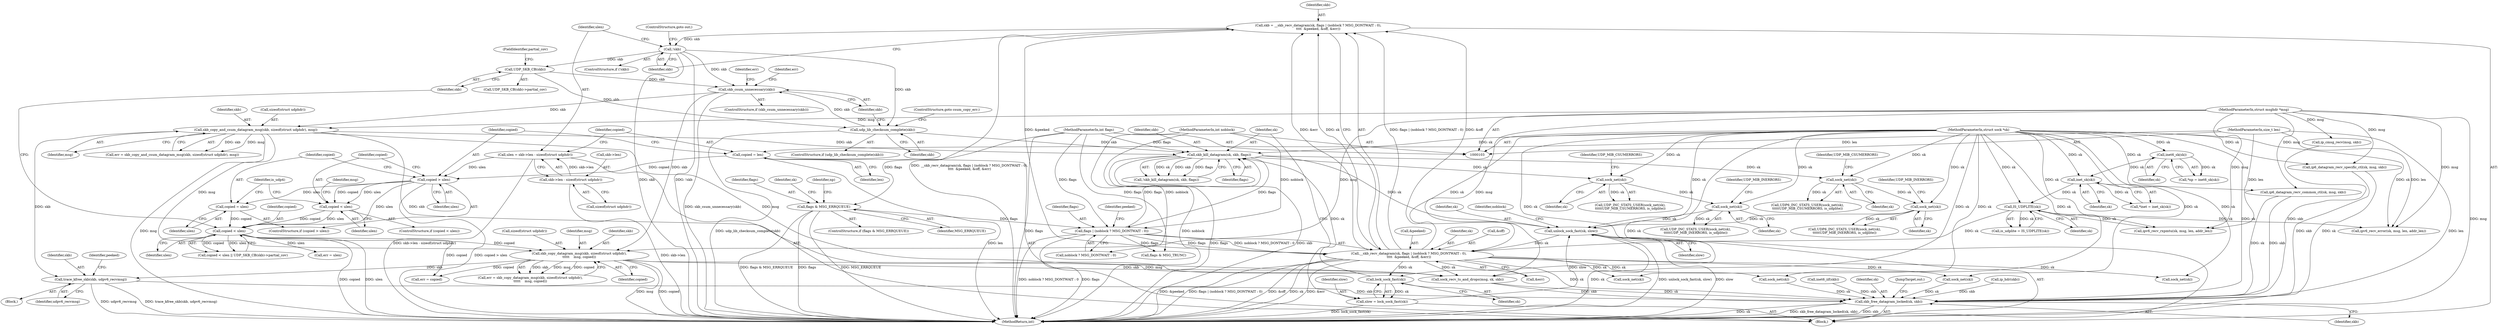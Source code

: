 digraph "0_linux_beb39db59d14990e401e235faf66a6b9b31240b0_0@API" {
"1000266" [label="(Call,trace_kfree_skb(skb, udpv6_recvmsg))"];
"1000251" [label="(Call,skb_copy_and_csum_datagram_msg(skb, sizeof(struct udphdr), msg))"];
"1000237" [label="(Call,skb_csum_unnecessary(skb))"];
"1000183" [label="(Call,!skb)"];
"1000166" [label="(Call,skb = __skb_recv_datagram(sk, flags | (noblock ? MSG_DONTWAIT : 0),\n\t\t\t\t  &peeked, &off, &err))"];
"1000168" [label="(Call,__skb_recv_datagram(sk, flags | (noblock ? MSG_DONTWAIT : 0),\n\t\t\t\t  &peeked, &off, &err))"];
"1000466" [label="(Call,unlock_sock_fast(sk, slow))"];
"1000436" [label="(Call,skb_kill_datagram(sk, skb, flags))"];
"1000432" [label="(Call,lock_sock_fast(sk))"];
"1000104" [label="(MethodParameterIn,struct sock *sk)"];
"1000233" [label="(Call,udp_lib_checksum_complete(skb))"];
"1000228" [label="(Call,UDP_SKB_CB(skb))"];
"1000170" [label="(Call,flags | (noblock ? MSG_DONTWAIT : 0))"];
"1000138" [label="(Call,flags & MSG_ERRQUEUE)"];
"1000108" [label="(MethodParameterIn,int flags)"];
"1000107" [label="(MethodParameterIn,int noblock)"];
"1000462" [label="(Call,sock_net(sk))"];
"1000457" [label="(Call,sock_net(sk))"];
"1000450" [label="(Call,sock_net(sk))"];
"1000445" [label="(Call,sock_net(sk))"];
"1000430" [label="(Call,slow = lock_sock_fast(sk))"];
"1000133" [label="(Call,IS_UDPLITE(sk))"];
"1000119" [label="(Call,inet_sk(sk))"];
"1000114" [label="(Call,inet6_sk(sk))"];
"1000105" [label="(MethodParameterIn,struct msghdr *msg)"];
"1000241" [label="(Call,skb_copy_datagram_msg(skb, sizeof(struct udphdr),\n\t\t\t\t\t    msg, copied))"];
"1000224" [label="(Call,copied < ulen)"];
"1000206" [label="(Call,copied < ulen)"];
"1000198" [label="(Call,copied > ulen)"];
"1000194" [label="(Call,copied = len)"];
"1000106" [label="(MethodParameterIn,size_t len)"];
"1000186" [label="(Call,ulen = skb->len - sizeof(struct udphdr))"];
"1000188" [label="(Call,skb->len - sizeof(struct udphdr))"];
"1000201" [label="(Call,copied = ulen)"];
"1000423" [label="(Call,skb_free_datagram_locked(sk, skb))"];
"1000170" [label="(Call,flags | (noblock ? MSG_DONTWAIT : 0))"];
"1000180" [label="(Call,&err)"];
"1000397" [label="(Call,ip_cmsg_recv(msg, skb))"];
"1000444" [label="(Call,UDP_INC_STATS_USER(sock_net(sk),\n\t\t\t\t\tUDP_MIB_CSUMERRORS, is_udplite))"];
"1000436" [label="(Call,skb_kill_datagram(sk, skb, flags))"];
"1000194" [label="(Call,copied = len)"];
"1000255" [label="(Identifier,msg)"];
"1000198" [label="(Call,copied > ulen)"];
"1000176" [label="(Call,&peeked)"];
"1000150" [label="(Identifier,np)"];
"1000228" [label="(Call,UDP_SKB_CB(skb))"];
"1000419" [label="(Call,err = ulen)"];
"1000265" [label="(Block,)"];
"1000119" [label="(Call,inet_sk(sk))"];
"1000299" [label="(Call,sock_net(sk))"];
"1000445" [label="(Call,sock_net(sk))"];
"1000237" [label="(Call,skb_csum_unnecessary(skb))"];
"1000451" [label="(Identifier,sk)"];
"1000206" [label="(Call,copied < ulen)"];
"1000424" [label="(Identifier,sk)"];
"1000266" [label="(Call,trace_kfree_skb(skb, udpv6_recvmsg))"];
"1000133" [label="(Call,IS_UDPLITE(sk))"];
"1000139" [label="(Identifier,flags)"];
"1000137" [label="(ControlStructure,if (flags & MSG_ERRQUEUE))"];
"1000238" [label="(Identifier,skb)"];
"1000227" [label="(Call,UDP_SKB_CB(skb)->partial_cov)"];
"1000426" [label="(JumpTarget,out:)"];
"1000239" [label="(Call,err = skb_copy_datagram_msg(skb, sizeof(struct udphdr),\n\t\t\t\t\t    msg, copied))"];
"1000461" [label="(Call,UDP6_INC_STATS_USER(sock_net(sk),\n\t\t\t\t\tUDP_MIB_INERRORS, is_udplite))"];
"1000183" [label="(Call,!skb)"];
"1000251" [label="(Call,skb_copy_and_csum_datagram_msg(skb, sizeof(struct udphdr), msg))"];
"1000202" [label="(Identifier,copied)"];
"1000463" [label="(Identifier,sk)"];
"1000431" [label="(Identifier,slow)"];
"1000430" [label="(Call,slow = lock_sock_fast(sk))"];
"1000177" [label="(Identifier,peeked)"];
"1000224" [label="(Call,copied < ulen)"];
"1000267" [label="(Identifier,skb)"];
"1000435" [label="(Call,!skb_kill_datagram(sk, skb, flags))"];
"1000456" [label="(Call,UDP6_INC_STATS_USER(sock_net(sk),\n\t\t\t\t\tUDP_MIB_CSUMERRORS, is_udplite))"];
"1000207" [label="(Identifier,copied)"];
"1000167" [label="(Identifier,skb)"];
"1000188" [label="(Call,skb->len - sizeof(struct udphdr))"];
"1000423" [label="(Call,skb_free_datagram_locked(sk, skb))"];
"1000199" [label="(Identifier,copied)"];
"1000192" [label="(Call,sizeof(struct udphdr))"];
"1000459" [label="(Identifier,UDP_MIB_CSUMERRORS)"];
"1000226" [label="(Identifier,ulen)"];
"1000467" [label="(Identifier,sk)"];
"1000185" [label="(ControlStructure,goto out;)"];
"1000408" [label="(Call,ip6_datagram_recv_specific_ctl(sk, msg, skb))"];
"1000120" [label="(Identifier,sk)"];
"1000242" [label="(Identifier,skb)"];
"1000416" [label="(Call,flags & MSG_TRUNC)"];
"1000425" [label="(Identifier,skb)"];
"1000208" [label="(Identifier,ulen)"];
"1000171" [label="(Identifier,flags)"];
"1000230" [label="(FieldIdentifier,partial_cov)"];
"1000243" [label="(Call,sizeof(struct udphdr))"];
"1000215" [label="(Identifier,is_udp4)"];
"1000305" [label="(Call,sock_net(sk))"];
"1000166" [label="(Call,skb = __skb_recv_datagram(sk, flags | (noblock ? MSG_DONTWAIT : 0),\n\t\t\t\t  &peeked, &off, &err))"];
"1000249" [label="(Call,err = skb_copy_and_csum_datagram_msg(skb, sizeof(struct udphdr), msg))"];
"1000246" [label="(Identifier,copied)"];
"1000196" [label="(Identifier,len)"];
"1000225" [label="(Identifier,copied)"];
"1000439" [label="(Identifier,flags)"];
"1000160" [label="(Call,ipv6_recv_rxpmtu(sk, msg, len, addr_len))"];
"1000253" [label="(Call,sizeof(struct udphdr))"];
"1000195" [label="(Identifier,copied)"];
"1000234" [label="(Identifier,skb)"];
"1000182" [label="(ControlStructure,if (!skb))"];
"1000223" [label="(Call,copied < ulen || UDP_SKB_CB(skb)->partial_cov)"];
"1000468" [label="(Identifier,slow)"];
"1000412" [label="(Call,err = copied)"];
"1000250" [label="(Identifier,err)"];
"1000433" [label="(Identifier,sk)"];
"1000189" [label="(Call,skb->len)"];
"1000241" [label="(Call,skb_copy_datagram_msg(skb, sizeof(struct udphdr),\n\t\t\t\t\t    msg, copied))"];
"1000205" [label="(ControlStructure,if (copied < ulen))"];
"1000240" [label="(Identifier,err)"];
"1000281" [label="(Call,sock_net(sk))"];
"1000110" [label="(Block,)"];
"1000187" [label="(Identifier,ulen)"];
"1000437" [label="(Identifier,sk)"];
"1000309" [label="(Call,sock_recv_ts_and_drops(msg, sk, skb))"];
"1000184" [label="(Identifier,skb)"];
"1000211" [label="(Identifier,msg)"];
"1000142" [label="(Call,ipv6_recv_error(sk, msg, len, addr_len))"];
"1000117" [label="(Call,*inet = inet_sk(sk))"];
"1000169" [label="(Identifier,sk)"];
"1000233" [label="(Call,udp_lib_checksum_complete(skb))"];
"1000341" [label="(Call,ip_hdr(skb))"];
"1000450" [label="(Call,sock_net(sk))"];
"1000115" [label="(Identifier,sk)"];
"1000143" [label="(Identifier,sk)"];
"1000458" [label="(Identifier,sk)"];
"1000268" [label="(Identifier,udpv6_recvmsg)"];
"1000235" [label="(ControlStructure,goto csum_copy_err;)"];
"1000186" [label="(Call,ulen = skb->len - sizeof(struct udphdr))"];
"1000107" [label="(MethodParameterIn,int noblock)"];
"1000105" [label="(MethodParameterIn,struct msghdr *msg)"];
"1000232" [label="(ControlStructure,if (udp_lib_checksum_complete(skb)))"];
"1000438" [label="(Identifier,skb)"];
"1000197" [label="(ControlStructure,if (copied > ulen))"];
"1000138" [label="(Call,flags & MSG_ERRQUEUE)"];
"1000104" [label="(MethodParameterIn,struct sock *sk)"];
"1000229" [label="(Identifier,skb)"];
"1000203" [label="(Identifier,ulen)"];
"1000201" [label="(Call,copied = ulen)"];
"1000446" [label="(Identifier,sk)"];
"1000245" [label="(Identifier,msg)"];
"1000236" [label="(ControlStructure,if (skb_csum_unnecessary(skb)))"];
"1000372" [label="(Call,inet6_iif(skb))"];
"1000462" [label="(Call,sock_net(sk))"];
"1000271" [label="(Identifier,peeked)"];
"1000114" [label="(Call,inet6_sk(sk))"];
"1000112" [label="(Call,*np = inet6_sk(sk))"];
"1000287" [label="(Call,sock_net(sk))"];
"1000200" [label="(Identifier,ulen)"];
"1000106" [label="(MethodParameterIn,size_t len)"];
"1000457" [label="(Call,sock_net(sk))"];
"1000464" [label="(Identifier,UDP_MIB_INERRORS)"];
"1000470" [label="(Identifier,noblock)"];
"1000466" [label="(Call,unlock_sock_fast(sk, slow))"];
"1000178" [label="(Call,&off)"];
"1000252" [label="(Identifier,skb)"];
"1000386" [label="(Call,ip6_datagram_recv_common_ctl(sk, msg, skb))"];
"1000452" [label="(Identifier,UDP_MIB_INERRORS)"];
"1000447" [label="(Identifier,UDP_MIB_CSUMERRORS)"];
"1000108" [label="(MethodParameterIn,int flags)"];
"1000140" [label="(Identifier,MSG_ERRQUEUE)"];
"1000480" [label="(MethodReturn,int)"];
"1000134" [label="(Identifier,sk)"];
"1000432" [label="(Call,lock_sock_fast(sk))"];
"1000168" [label="(Call,__skb_recv_datagram(sk, flags | (noblock ? MSG_DONTWAIT : 0),\n\t\t\t\t  &peeked, &off, &err))"];
"1000172" [label="(Call,noblock ? MSG_DONTWAIT : 0)"];
"1000449" [label="(Call,UDP_INC_STATS_USER(sock_net(sk),\n\t\t\t\t\tUDP_MIB_INERRORS, is_udplite))"];
"1000131" [label="(Call,is_udplite = IS_UDPLITE(sk))"];
"1000266" -> "1000265"  [label="AST: "];
"1000266" -> "1000268"  [label="CFG: "];
"1000267" -> "1000266"  [label="AST: "];
"1000268" -> "1000266"  [label="AST: "];
"1000271" -> "1000266"  [label="CFG: "];
"1000266" -> "1000480"  [label="DDG: udpv6_recvmsg"];
"1000266" -> "1000480"  [label="DDG: trace_kfree_skb(skb, udpv6_recvmsg)"];
"1000251" -> "1000266"  [label="DDG: skb"];
"1000241" -> "1000266"  [label="DDG: skb"];
"1000266" -> "1000423"  [label="DDG: skb"];
"1000251" -> "1000249"  [label="AST: "];
"1000251" -> "1000255"  [label="CFG: "];
"1000252" -> "1000251"  [label="AST: "];
"1000253" -> "1000251"  [label="AST: "];
"1000255" -> "1000251"  [label="AST: "];
"1000249" -> "1000251"  [label="CFG: "];
"1000251" -> "1000480"  [label="DDG: msg"];
"1000251" -> "1000241"  [label="DDG: msg"];
"1000251" -> "1000249"  [label="DDG: skb"];
"1000251" -> "1000249"  [label="DDG: msg"];
"1000237" -> "1000251"  [label="DDG: skb"];
"1000105" -> "1000251"  [label="DDG: msg"];
"1000251" -> "1000309"  [label="DDG: msg"];
"1000251" -> "1000309"  [label="DDG: skb"];
"1000251" -> "1000436"  [label="DDG: skb"];
"1000237" -> "1000236"  [label="AST: "];
"1000237" -> "1000238"  [label="CFG: "];
"1000238" -> "1000237"  [label="AST: "];
"1000240" -> "1000237"  [label="CFG: "];
"1000250" -> "1000237"  [label="CFG: "];
"1000237" -> "1000480"  [label="DDG: skb_csum_unnecessary(skb)"];
"1000183" -> "1000237"  [label="DDG: skb"];
"1000228" -> "1000237"  [label="DDG: skb"];
"1000233" -> "1000237"  [label="DDG: skb"];
"1000237" -> "1000241"  [label="DDG: skb"];
"1000183" -> "1000182"  [label="AST: "];
"1000183" -> "1000184"  [label="CFG: "];
"1000184" -> "1000183"  [label="AST: "];
"1000185" -> "1000183"  [label="CFG: "];
"1000187" -> "1000183"  [label="CFG: "];
"1000183" -> "1000480"  [label="DDG: skb"];
"1000183" -> "1000480"  [label="DDG: !skb"];
"1000166" -> "1000183"  [label="DDG: skb"];
"1000183" -> "1000228"  [label="DDG: skb"];
"1000183" -> "1000233"  [label="DDG: skb"];
"1000166" -> "1000110"  [label="AST: "];
"1000166" -> "1000168"  [label="CFG: "];
"1000167" -> "1000166"  [label="AST: "];
"1000168" -> "1000166"  [label="AST: "];
"1000184" -> "1000166"  [label="CFG: "];
"1000166" -> "1000480"  [label="DDG: __skb_recv_datagram(sk, flags | (noblock ? MSG_DONTWAIT : 0),\n\t\t\t\t  &peeked, &off, &err)"];
"1000168" -> "1000166"  [label="DDG: &off"];
"1000168" -> "1000166"  [label="DDG: flags | (noblock ? MSG_DONTWAIT : 0)"];
"1000168" -> "1000166"  [label="DDG: sk"];
"1000168" -> "1000166"  [label="DDG: &peeked"];
"1000168" -> "1000166"  [label="DDG: &err"];
"1000168" -> "1000180"  [label="CFG: "];
"1000169" -> "1000168"  [label="AST: "];
"1000170" -> "1000168"  [label="AST: "];
"1000176" -> "1000168"  [label="AST: "];
"1000178" -> "1000168"  [label="AST: "];
"1000180" -> "1000168"  [label="AST: "];
"1000168" -> "1000480"  [label="DDG: &off"];
"1000168" -> "1000480"  [label="DDG: sk"];
"1000168" -> "1000480"  [label="DDG: &err"];
"1000168" -> "1000480"  [label="DDG: &peeked"];
"1000168" -> "1000480"  [label="DDG: flags | (noblock ? MSG_DONTWAIT : 0)"];
"1000466" -> "1000168"  [label="DDG: sk"];
"1000133" -> "1000168"  [label="DDG: sk"];
"1000104" -> "1000168"  [label="DDG: sk"];
"1000170" -> "1000168"  [label="DDG: flags"];
"1000170" -> "1000168"  [label="DDG: noblock ? MSG_DONTWAIT : 0"];
"1000168" -> "1000281"  [label="DDG: sk"];
"1000168" -> "1000287"  [label="DDG: sk"];
"1000168" -> "1000299"  [label="DDG: sk"];
"1000168" -> "1000305"  [label="DDG: sk"];
"1000168" -> "1000309"  [label="DDG: sk"];
"1000168" -> "1000423"  [label="DDG: sk"];
"1000168" -> "1000432"  [label="DDG: sk"];
"1000466" -> "1000110"  [label="AST: "];
"1000466" -> "1000468"  [label="CFG: "];
"1000467" -> "1000466"  [label="AST: "];
"1000468" -> "1000466"  [label="AST: "];
"1000470" -> "1000466"  [label="CFG: "];
"1000466" -> "1000480"  [label="DDG: slow"];
"1000466" -> "1000480"  [label="DDG: sk"];
"1000466" -> "1000480"  [label="DDG: unlock_sock_fast(sk, slow)"];
"1000436" -> "1000466"  [label="DDG: sk"];
"1000462" -> "1000466"  [label="DDG: sk"];
"1000450" -> "1000466"  [label="DDG: sk"];
"1000104" -> "1000466"  [label="DDG: sk"];
"1000430" -> "1000466"  [label="DDG: slow"];
"1000436" -> "1000435"  [label="AST: "];
"1000436" -> "1000439"  [label="CFG: "];
"1000437" -> "1000436"  [label="AST: "];
"1000438" -> "1000436"  [label="AST: "];
"1000439" -> "1000436"  [label="AST: "];
"1000435" -> "1000436"  [label="CFG: "];
"1000436" -> "1000480"  [label="DDG: skb"];
"1000436" -> "1000480"  [label="DDG: flags"];
"1000436" -> "1000170"  [label="DDG: flags"];
"1000436" -> "1000435"  [label="DDG: sk"];
"1000436" -> "1000435"  [label="DDG: skb"];
"1000436" -> "1000435"  [label="DDG: flags"];
"1000432" -> "1000436"  [label="DDG: sk"];
"1000104" -> "1000436"  [label="DDG: sk"];
"1000233" -> "1000436"  [label="DDG: skb"];
"1000170" -> "1000436"  [label="DDG: flags"];
"1000108" -> "1000436"  [label="DDG: flags"];
"1000436" -> "1000445"  [label="DDG: sk"];
"1000436" -> "1000457"  [label="DDG: sk"];
"1000432" -> "1000430"  [label="AST: "];
"1000432" -> "1000433"  [label="CFG: "];
"1000433" -> "1000432"  [label="AST: "];
"1000430" -> "1000432"  [label="CFG: "];
"1000432" -> "1000430"  [label="DDG: sk"];
"1000104" -> "1000432"  [label="DDG: sk"];
"1000104" -> "1000103"  [label="AST: "];
"1000104" -> "1000480"  [label="DDG: sk"];
"1000104" -> "1000114"  [label="DDG: sk"];
"1000104" -> "1000119"  [label="DDG: sk"];
"1000104" -> "1000133"  [label="DDG: sk"];
"1000104" -> "1000142"  [label="DDG: sk"];
"1000104" -> "1000160"  [label="DDG: sk"];
"1000104" -> "1000281"  [label="DDG: sk"];
"1000104" -> "1000287"  [label="DDG: sk"];
"1000104" -> "1000299"  [label="DDG: sk"];
"1000104" -> "1000305"  [label="DDG: sk"];
"1000104" -> "1000309"  [label="DDG: sk"];
"1000104" -> "1000386"  [label="DDG: sk"];
"1000104" -> "1000408"  [label="DDG: sk"];
"1000104" -> "1000423"  [label="DDG: sk"];
"1000104" -> "1000445"  [label="DDG: sk"];
"1000104" -> "1000450"  [label="DDG: sk"];
"1000104" -> "1000457"  [label="DDG: sk"];
"1000104" -> "1000462"  [label="DDG: sk"];
"1000233" -> "1000232"  [label="AST: "];
"1000233" -> "1000234"  [label="CFG: "];
"1000234" -> "1000233"  [label="AST: "];
"1000235" -> "1000233"  [label="CFG: "];
"1000238" -> "1000233"  [label="CFG: "];
"1000233" -> "1000480"  [label="DDG: udp_lib_checksum_complete(skb)"];
"1000228" -> "1000233"  [label="DDG: skb"];
"1000228" -> "1000227"  [label="AST: "];
"1000228" -> "1000229"  [label="CFG: "];
"1000229" -> "1000228"  [label="AST: "];
"1000230" -> "1000228"  [label="CFG: "];
"1000170" -> "1000172"  [label="CFG: "];
"1000171" -> "1000170"  [label="AST: "];
"1000172" -> "1000170"  [label="AST: "];
"1000177" -> "1000170"  [label="CFG: "];
"1000170" -> "1000480"  [label="DDG: noblock ? MSG_DONTWAIT : 0"];
"1000170" -> "1000480"  [label="DDG: flags"];
"1000138" -> "1000170"  [label="DDG: flags"];
"1000108" -> "1000170"  [label="DDG: flags"];
"1000107" -> "1000170"  [label="DDG: noblock"];
"1000170" -> "1000416"  [label="DDG: flags"];
"1000138" -> "1000137"  [label="AST: "];
"1000138" -> "1000140"  [label="CFG: "];
"1000139" -> "1000138"  [label="AST: "];
"1000140" -> "1000138"  [label="AST: "];
"1000143" -> "1000138"  [label="CFG: "];
"1000150" -> "1000138"  [label="CFG: "];
"1000138" -> "1000480"  [label="DDG: flags"];
"1000138" -> "1000480"  [label="DDG: MSG_ERRQUEUE"];
"1000138" -> "1000480"  [label="DDG: flags & MSG_ERRQUEUE"];
"1000108" -> "1000138"  [label="DDG: flags"];
"1000108" -> "1000103"  [label="AST: "];
"1000108" -> "1000480"  [label="DDG: flags"];
"1000108" -> "1000416"  [label="DDG: flags"];
"1000107" -> "1000103"  [label="AST: "];
"1000107" -> "1000480"  [label="DDG: noblock"];
"1000107" -> "1000172"  [label="DDG: noblock"];
"1000462" -> "1000461"  [label="AST: "];
"1000462" -> "1000463"  [label="CFG: "];
"1000463" -> "1000462"  [label="AST: "];
"1000464" -> "1000462"  [label="CFG: "];
"1000462" -> "1000461"  [label="DDG: sk"];
"1000457" -> "1000462"  [label="DDG: sk"];
"1000457" -> "1000456"  [label="AST: "];
"1000457" -> "1000458"  [label="CFG: "];
"1000458" -> "1000457"  [label="AST: "];
"1000459" -> "1000457"  [label="CFG: "];
"1000457" -> "1000456"  [label="DDG: sk"];
"1000450" -> "1000449"  [label="AST: "];
"1000450" -> "1000451"  [label="CFG: "];
"1000451" -> "1000450"  [label="AST: "];
"1000452" -> "1000450"  [label="CFG: "];
"1000450" -> "1000449"  [label="DDG: sk"];
"1000445" -> "1000450"  [label="DDG: sk"];
"1000445" -> "1000444"  [label="AST: "];
"1000445" -> "1000446"  [label="CFG: "];
"1000446" -> "1000445"  [label="AST: "];
"1000447" -> "1000445"  [label="CFG: "];
"1000445" -> "1000444"  [label="DDG: sk"];
"1000430" -> "1000110"  [label="AST: "];
"1000431" -> "1000430"  [label="AST: "];
"1000437" -> "1000430"  [label="CFG: "];
"1000430" -> "1000480"  [label="DDG: lock_sock_fast(sk)"];
"1000133" -> "1000131"  [label="AST: "];
"1000133" -> "1000134"  [label="CFG: "];
"1000134" -> "1000133"  [label="AST: "];
"1000131" -> "1000133"  [label="CFG: "];
"1000133" -> "1000131"  [label="DDG: sk"];
"1000119" -> "1000133"  [label="DDG: sk"];
"1000133" -> "1000142"  [label="DDG: sk"];
"1000133" -> "1000160"  [label="DDG: sk"];
"1000119" -> "1000117"  [label="AST: "];
"1000119" -> "1000120"  [label="CFG: "];
"1000120" -> "1000119"  [label="AST: "];
"1000117" -> "1000119"  [label="CFG: "];
"1000119" -> "1000117"  [label="DDG: sk"];
"1000114" -> "1000119"  [label="DDG: sk"];
"1000114" -> "1000112"  [label="AST: "];
"1000114" -> "1000115"  [label="CFG: "];
"1000115" -> "1000114"  [label="AST: "];
"1000112" -> "1000114"  [label="CFG: "];
"1000114" -> "1000112"  [label="DDG: sk"];
"1000105" -> "1000103"  [label="AST: "];
"1000105" -> "1000480"  [label="DDG: msg"];
"1000105" -> "1000142"  [label="DDG: msg"];
"1000105" -> "1000160"  [label="DDG: msg"];
"1000105" -> "1000241"  [label="DDG: msg"];
"1000105" -> "1000309"  [label="DDG: msg"];
"1000105" -> "1000386"  [label="DDG: msg"];
"1000105" -> "1000397"  [label="DDG: msg"];
"1000105" -> "1000408"  [label="DDG: msg"];
"1000241" -> "1000239"  [label="AST: "];
"1000241" -> "1000246"  [label="CFG: "];
"1000242" -> "1000241"  [label="AST: "];
"1000243" -> "1000241"  [label="AST: "];
"1000245" -> "1000241"  [label="AST: "];
"1000246" -> "1000241"  [label="AST: "];
"1000239" -> "1000241"  [label="CFG: "];
"1000241" -> "1000480"  [label="DDG: msg"];
"1000241" -> "1000480"  [label="DDG: copied"];
"1000241" -> "1000239"  [label="DDG: skb"];
"1000241" -> "1000239"  [label="DDG: msg"];
"1000241" -> "1000239"  [label="DDG: copied"];
"1000224" -> "1000241"  [label="DDG: copied"];
"1000241" -> "1000309"  [label="DDG: msg"];
"1000241" -> "1000309"  [label="DDG: skb"];
"1000241" -> "1000412"  [label="DDG: copied"];
"1000224" -> "1000223"  [label="AST: "];
"1000224" -> "1000226"  [label="CFG: "];
"1000225" -> "1000224"  [label="AST: "];
"1000226" -> "1000224"  [label="AST: "];
"1000229" -> "1000224"  [label="CFG: "];
"1000223" -> "1000224"  [label="CFG: "];
"1000224" -> "1000480"  [label="DDG: copied"];
"1000224" -> "1000480"  [label="DDG: ulen"];
"1000224" -> "1000223"  [label="DDG: copied"];
"1000224" -> "1000223"  [label="DDG: ulen"];
"1000206" -> "1000224"  [label="DDG: copied"];
"1000206" -> "1000224"  [label="DDG: ulen"];
"1000201" -> "1000224"  [label="DDG: copied"];
"1000198" -> "1000224"  [label="DDG: ulen"];
"1000224" -> "1000412"  [label="DDG: copied"];
"1000224" -> "1000419"  [label="DDG: ulen"];
"1000206" -> "1000205"  [label="AST: "];
"1000206" -> "1000208"  [label="CFG: "];
"1000207" -> "1000206"  [label="AST: "];
"1000208" -> "1000206"  [label="AST: "];
"1000211" -> "1000206"  [label="CFG: "];
"1000215" -> "1000206"  [label="CFG: "];
"1000198" -> "1000206"  [label="DDG: copied"];
"1000198" -> "1000206"  [label="DDG: ulen"];
"1000198" -> "1000197"  [label="AST: "];
"1000198" -> "1000200"  [label="CFG: "];
"1000199" -> "1000198"  [label="AST: "];
"1000200" -> "1000198"  [label="AST: "];
"1000202" -> "1000198"  [label="CFG: "];
"1000207" -> "1000198"  [label="CFG: "];
"1000198" -> "1000480"  [label="DDG: copied > ulen"];
"1000194" -> "1000198"  [label="DDG: copied"];
"1000186" -> "1000198"  [label="DDG: ulen"];
"1000198" -> "1000201"  [label="DDG: ulen"];
"1000194" -> "1000110"  [label="AST: "];
"1000194" -> "1000196"  [label="CFG: "];
"1000195" -> "1000194"  [label="AST: "];
"1000196" -> "1000194"  [label="AST: "];
"1000199" -> "1000194"  [label="CFG: "];
"1000194" -> "1000480"  [label="DDG: len"];
"1000106" -> "1000194"  [label="DDG: len"];
"1000106" -> "1000103"  [label="AST: "];
"1000106" -> "1000480"  [label="DDG: len"];
"1000106" -> "1000142"  [label="DDG: len"];
"1000106" -> "1000160"  [label="DDG: len"];
"1000186" -> "1000110"  [label="AST: "];
"1000186" -> "1000188"  [label="CFG: "];
"1000187" -> "1000186"  [label="AST: "];
"1000188" -> "1000186"  [label="AST: "];
"1000195" -> "1000186"  [label="CFG: "];
"1000186" -> "1000480"  [label="DDG: skb->len - sizeof(struct udphdr)"];
"1000188" -> "1000186"  [label="DDG: skb->len"];
"1000188" -> "1000192"  [label="CFG: "];
"1000189" -> "1000188"  [label="AST: "];
"1000192" -> "1000188"  [label="AST: "];
"1000188" -> "1000480"  [label="DDG: skb->len"];
"1000201" -> "1000197"  [label="AST: "];
"1000201" -> "1000203"  [label="CFG: "];
"1000202" -> "1000201"  [label="AST: "];
"1000203" -> "1000201"  [label="AST: "];
"1000215" -> "1000201"  [label="CFG: "];
"1000423" -> "1000110"  [label="AST: "];
"1000423" -> "1000425"  [label="CFG: "];
"1000424" -> "1000423"  [label="AST: "];
"1000425" -> "1000423"  [label="AST: "];
"1000426" -> "1000423"  [label="CFG: "];
"1000423" -> "1000480"  [label="DDG: skb_free_datagram_locked(sk, skb)"];
"1000423" -> "1000480"  [label="DDG: skb"];
"1000423" -> "1000480"  [label="DDG: sk"];
"1000281" -> "1000423"  [label="DDG: sk"];
"1000408" -> "1000423"  [label="DDG: sk"];
"1000408" -> "1000423"  [label="DDG: skb"];
"1000309" -> "1000423"  [label="DDG: sk"];
"1000309" -> "1000423"  [label="DDG: skb"];
"1000386" -> "1000423"  [label="DDG: sk"];
"1000386" -> "1000423"  [label="DDG: skb"];
"1000287" -> "1000423"  [label="DDG: sk"];
"1000372" -> "1000423"  [label="DDG: skb"];
"1000341" -> "1000423"  [label="DDG: skb"];
"1000397" -> "1000423"  [label="DDG: skb"];
}
